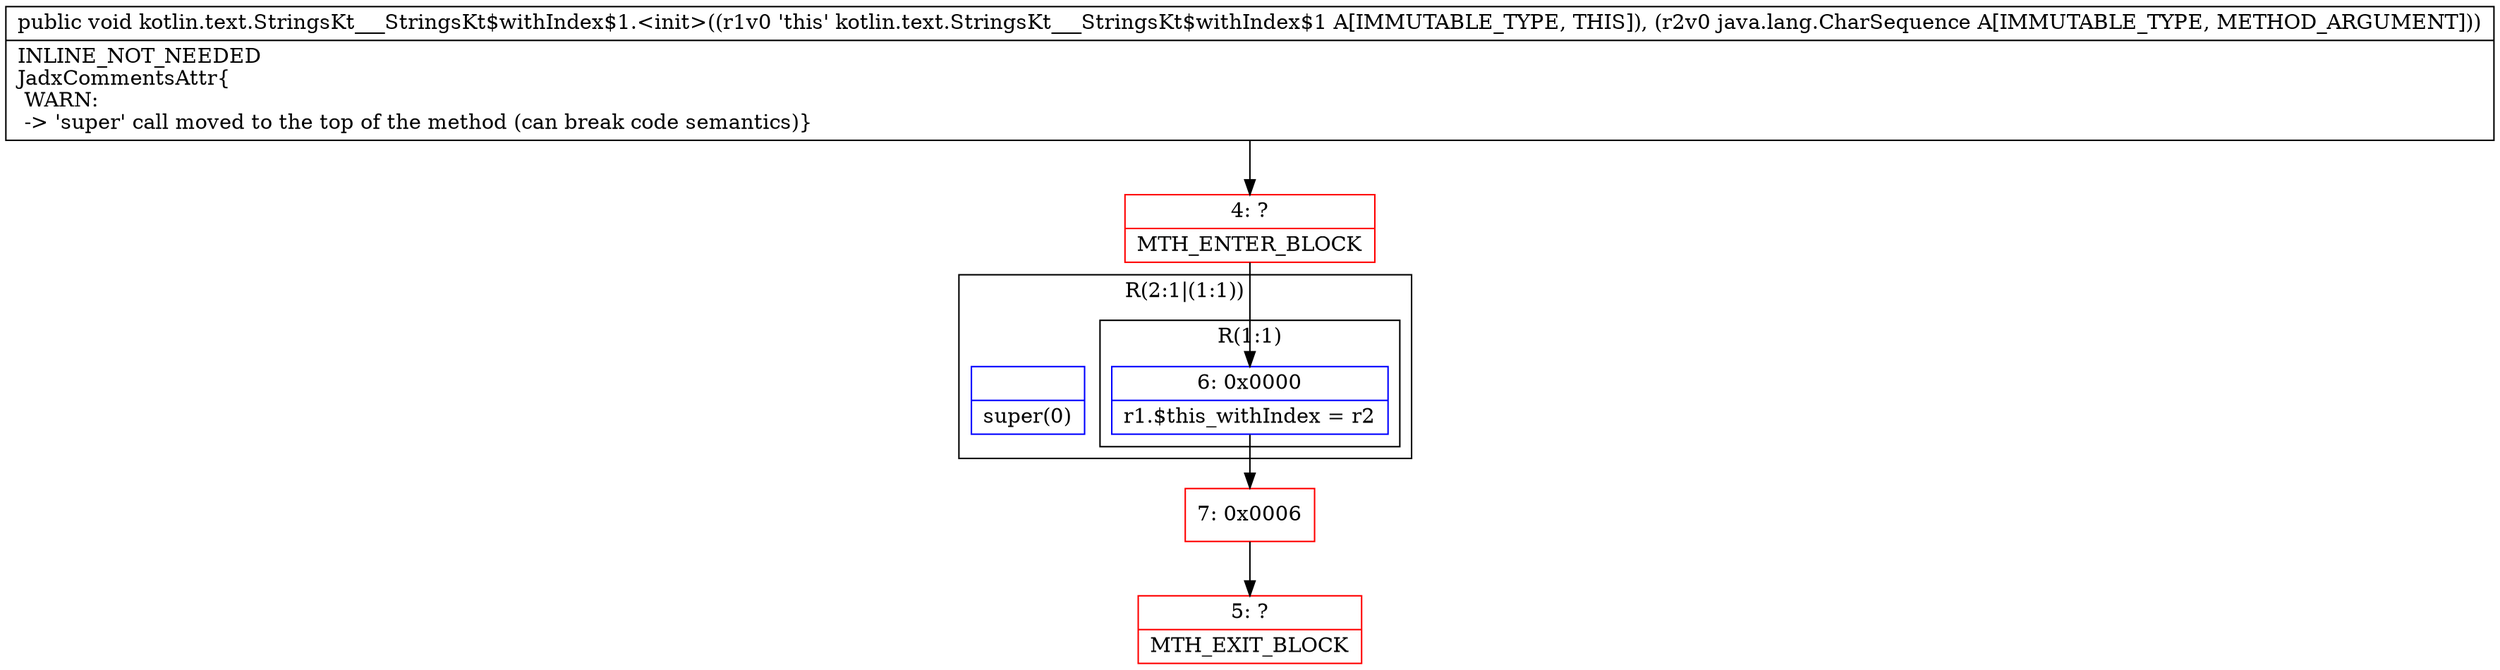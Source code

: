 digraph "CFG forkotlin.text.StringsKt___StringsKt$withIndex$1.\<init\>(Ljava\/lang\/CharSequence;)V" {
subgraph cluster_Region_1031598071 {
label = "R(2:1|(1:1))";
node [shape=record,color=blue];
Node_InsnContainer_192594195 [shape=record,label="{|super(0)\l}"];
subgraph cluster_Region_1166603376 {
label = "R(1:1)";
node [shape=record,color=blue];
Node_6 [shape=record,label="{6\:\ 0x0000|r1.$this_withIndex = r2\l}"];
}
}
Node_4 [shape=record,color=red,label="{4\:\ ?|MTH_ENTER_BLOCK\l}"];
Node_7 [shape=record,color=red,label="{7\:\ 0x0006}"];
Node_5 [shape=record,color=red,label="{5\:\ ?|MTH_EXIT_BLOCK\l}"];
MethodNode[shape=record,label="{public void kotlin.text.StringsKt___StringsKt$withIndex$1.\<init\>((r1v0 'this' kotlin.text.StringsKt___StringsKt$withIndex$1 A[IMMUTABLE_TYPE, THIS]), (r2v0 java.lang.CharSequence A[IMMUTABLE_TYPE, METHOD_ARGUMENT]))  | INLINE_NOT_NEEDED\lJadxCommentsAttr\{\l WARN: \l \-\> 'super' call moved to the top of the method (can break code semantics)\}\l}"];
MethodNode -> Node_4;Node_6 -> Node_7;
Node_4 -> Node_6;
Node_7 -> Node_5;
}


